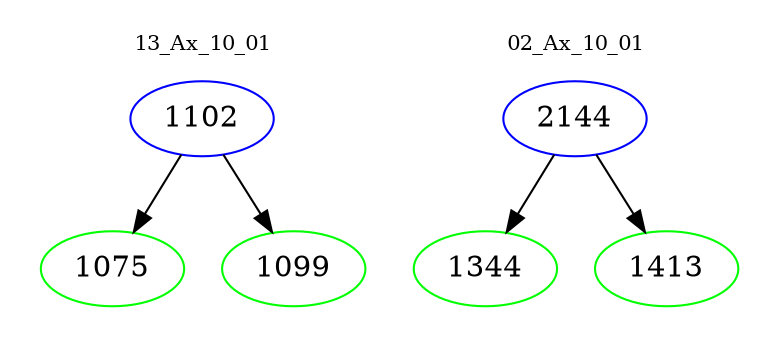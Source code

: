 digraph{
subgraph cluster_0 {
color = white
label = "13_Ax_10_01";
fontsize=10;
T0_1102 [label="1102", color="blue"]
T0_1102 -> T0_1075 [color="black"]
T0_1075 [label="1075", color="green"]
T0_1102 -> T0_1099 [color="black"]
T0_1099 [label="1099", color="green"]
}
subgraph cluster_1 {
color = white
label = "02_Ax_10_01";
fontsize=10;
T1_2144 [label="2144", color="blue"]
T1_2144 -> T1_1344 [color="black"]
T1_1344 [label="1344", color="green"]
T1_2144 -> T1_1413 [color="black"]
T1_1413 [label="1413", color="green"]
}
}
